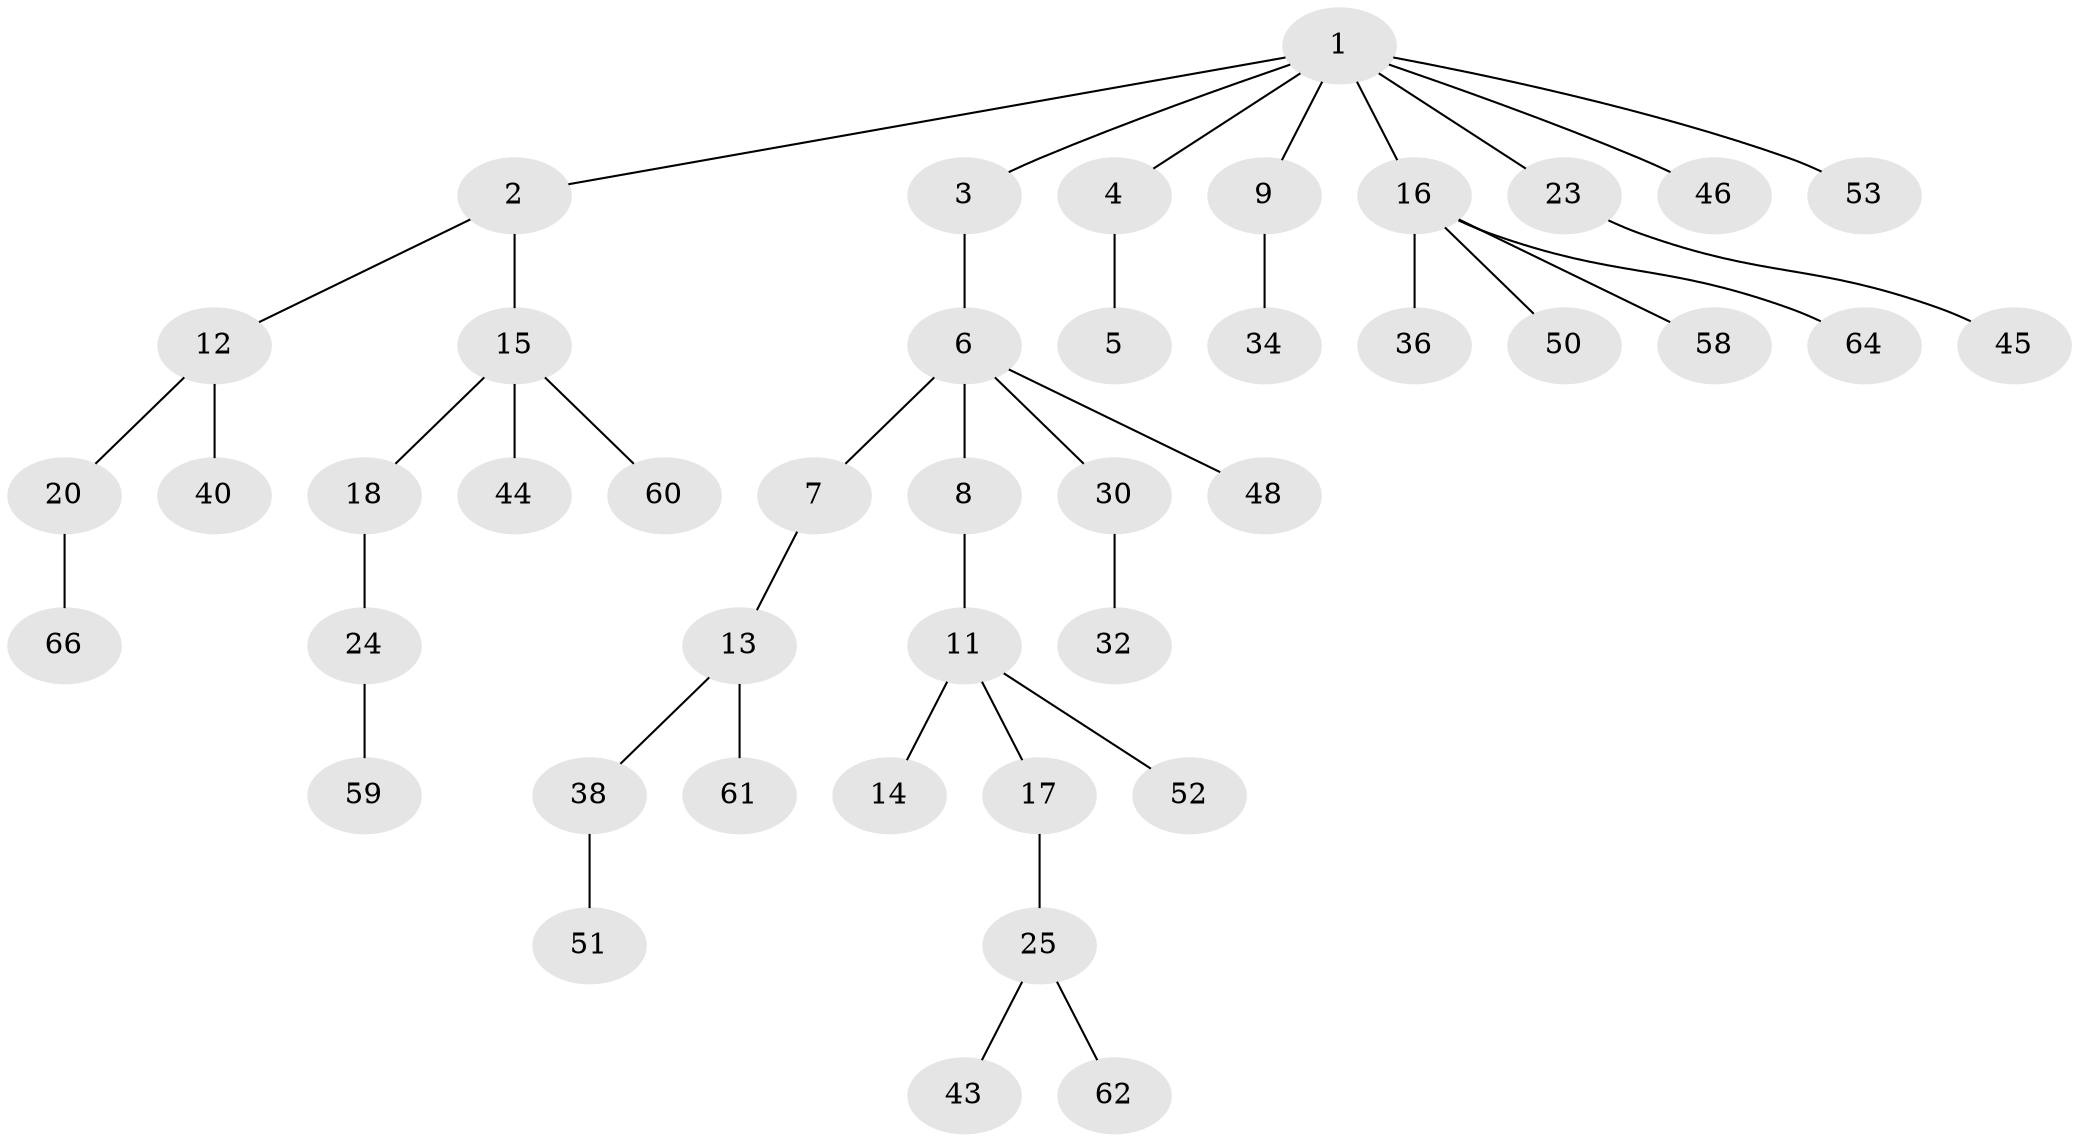 // Generated by graph-tools (version 1.1) at 2025/24/03/03/25 07:24:06]
// undirected, 43 vertices, 42 edges
graph export_dot {
graph [start="1"]
  node [color=gray90,style=filled];
  1 [super="+10"];
  2 [super="+41"];
  3;
  4 [super="+33"];
  5 [super="+19"];
  6 [super="+42"];
  7 [super="+56"];
  8 [super="+31"];
  9 [super="+22"];
  11 [super="+28"];
  12 [super="+27"];
  13 [super="+29"];
  14 [super="+21"];
  15 [super="+63"];
  16 [super="+26"];
  17;
  18;
  20 [super="+57"];
  23 [super="+35"];
  24 [super="+49"];
  25 [super="+37"];
  30;
  32 [super="+39"];
  34;
  36;
  38 [super="+54"];
  40;
  43 [super="+47"];
  44;
  45;
  46 [super="+55"];
  48;
  50;
  51;
  52;
  53;
  58 [super="+65"];
  59;
  60;
  61;
  62;
  64;
  66;
  1 -- 2;
  1 -- 3;
  1 -- 4;
  1 -- 9;
  1 -- 23;
  1 -- 46;
  1 -- 16;
  1 -- 53;
  2 -- 12;
  2 -- 15;
  3 -- 6;
  4 -- 5;
  6 -- 7;
  6 -- 8;
  6 -- 30;
  6 -- 48;
  7 -- 13;
  8 -- 11;
  9 -- 34;
  11 -- 14;
  11 -- 17;
  11 -- 52;
  12 -- 20;
  12 -- 40;
  13 -- 61;
  13 -- 38;
  15 -- 18;
  15 -- 44;
  15 -- 60;
  16 -- 36;
  16 -- 58;
  16 -- 50;
  16 -- 64;
  17 -- 25;
  18 -- 24;
  20 -- 66;
  23 -- 45;
  24 -- 59;
  25 -- 43;
  25 -- 62;
  30 -- 32;
  38 -- 51;
}
